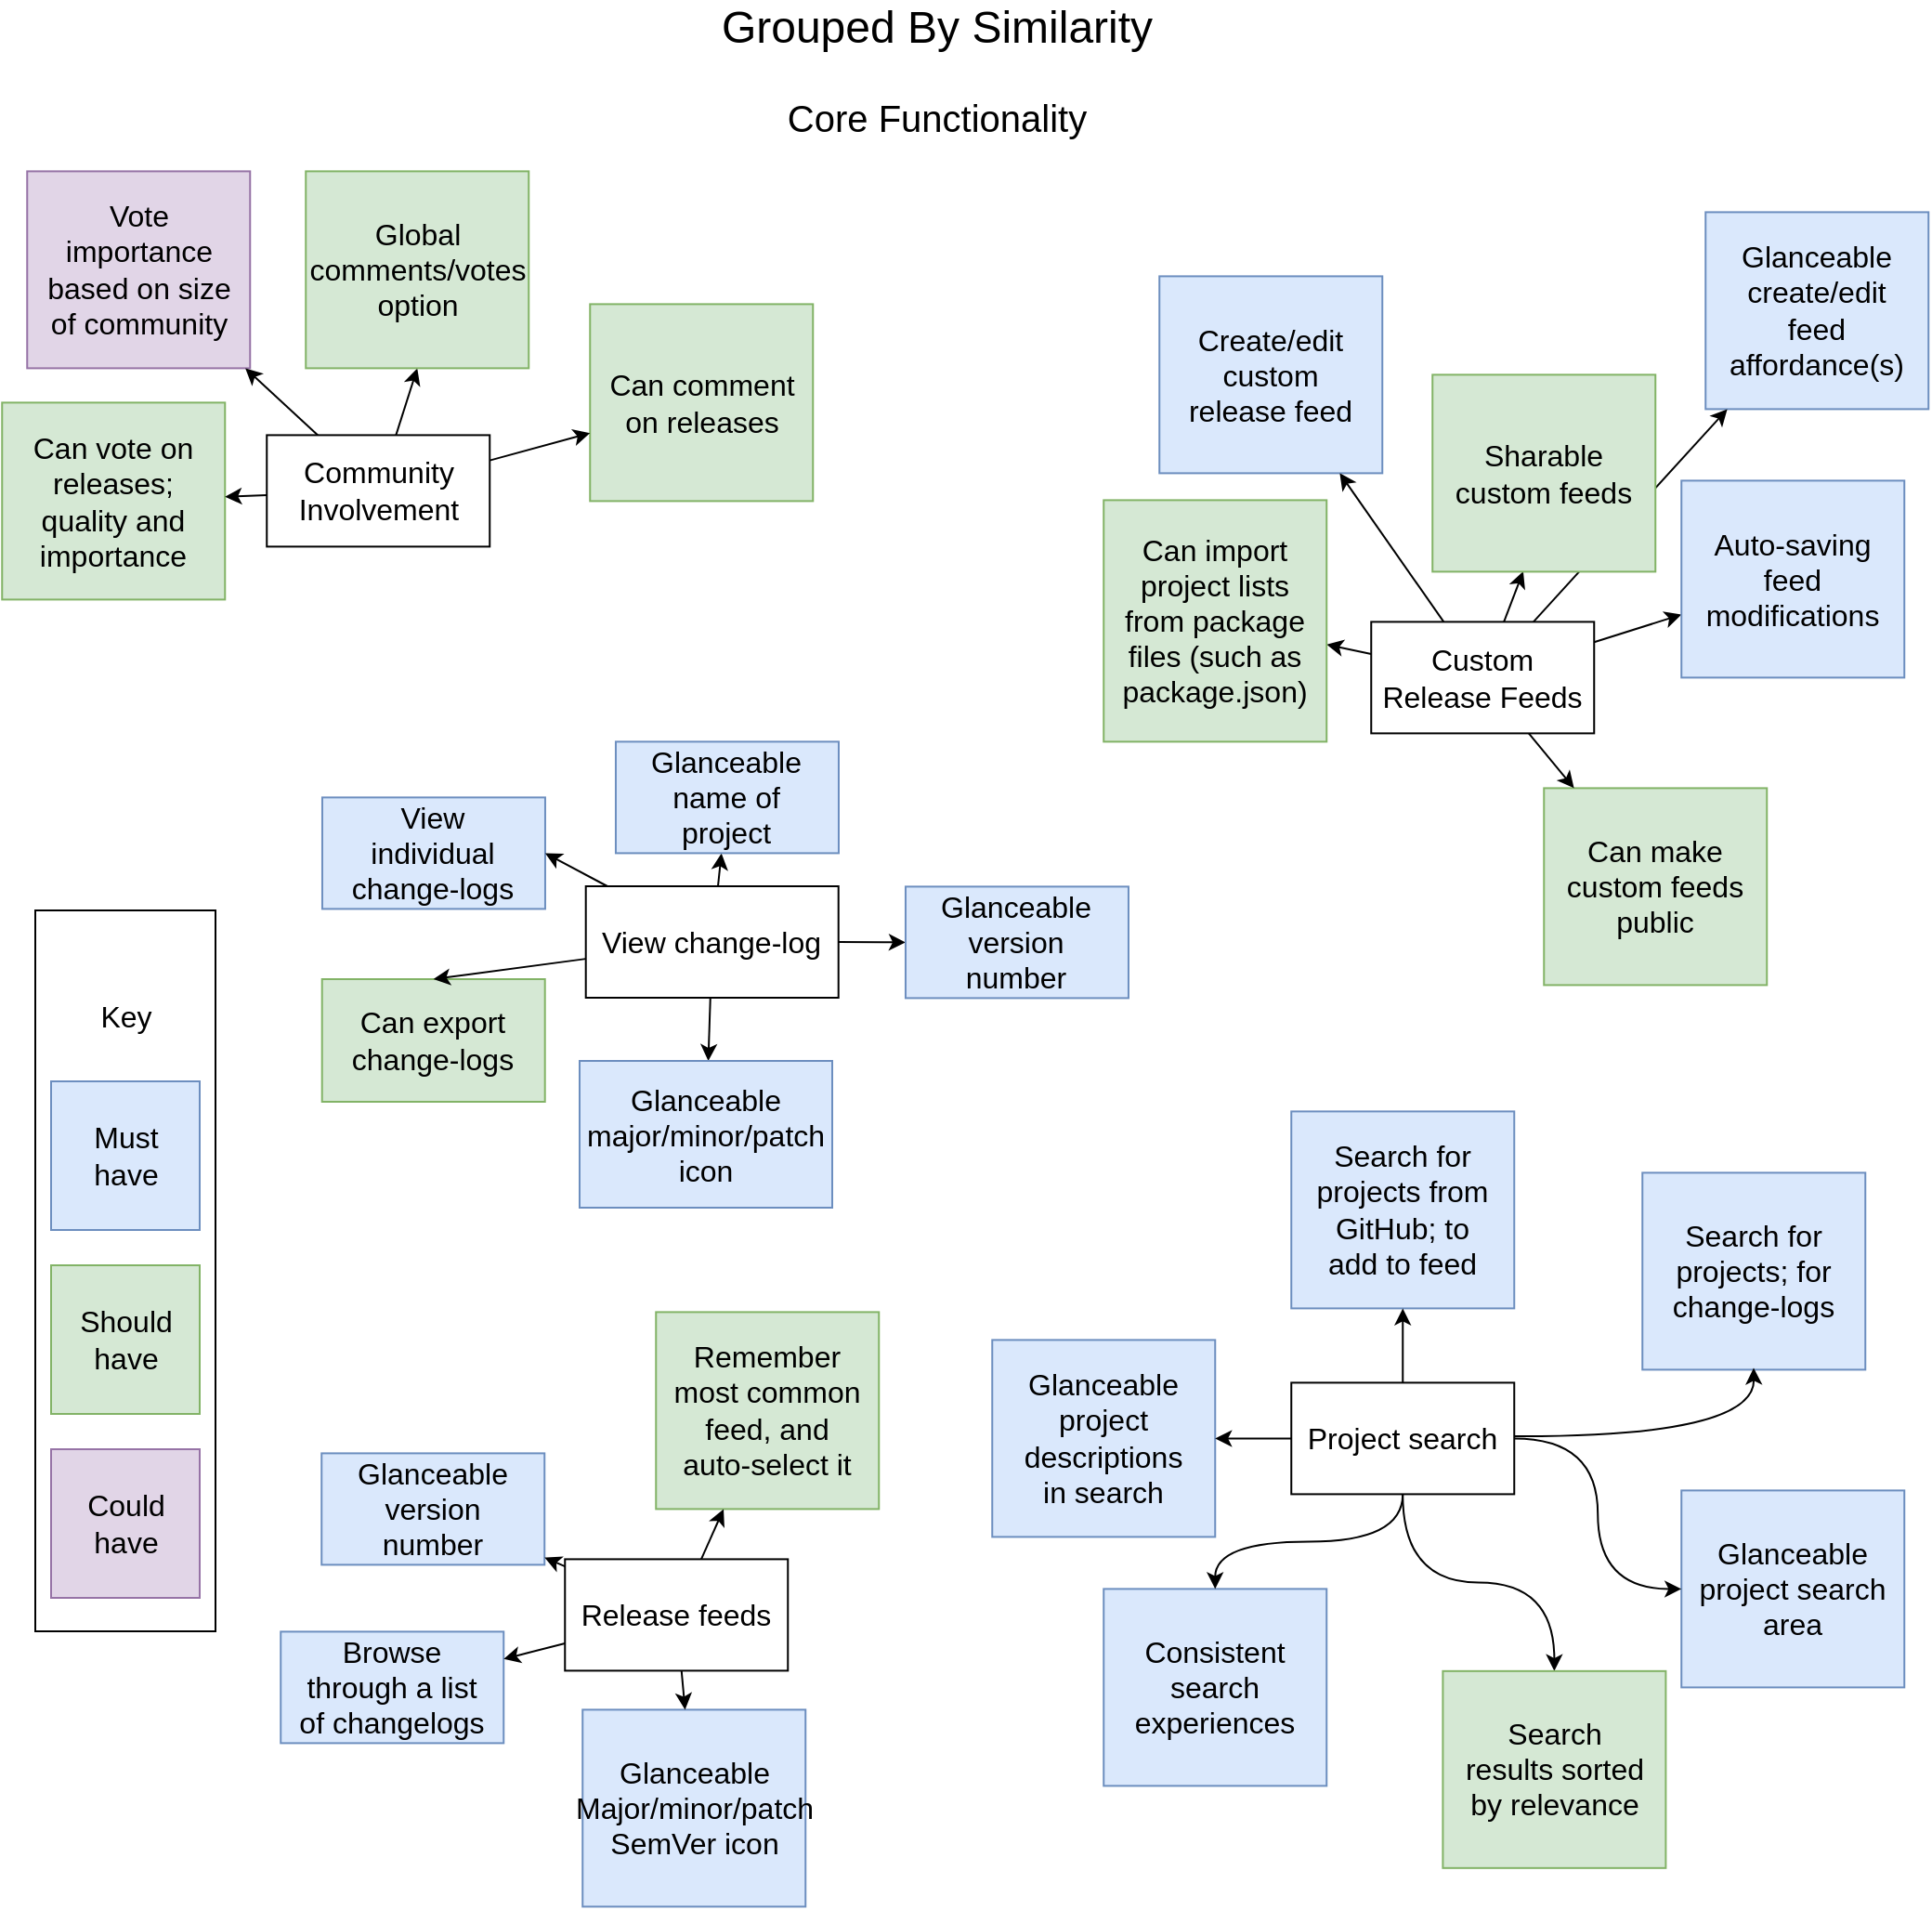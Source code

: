 <mxfile version="10.7.5" type="device"><diagram id="JNa-OlNJ0qSAEpUk4nU0" name="Page-1"><mxGraphModel dx="1991" dy="1133" grid="0" gridSize="10" guides="1" tooltips="1" connect="1" arrows="1" fold="1" page="1" pageScale="1" pageWidth="1100" pageHeight="1100" math="0" shadow="0"><root><mxCell id="TikGv-RzV63eelibWdv8-0"/><mxCell id="TikGv-RzV63eelibWdv8-1" parent="TikGv-RzV63eelibWdv8-0"/><mxCell id="dQTFR1FZ4rhJ_09M9znk-4" value="Browse through a list of changelogs" style="rounded=0;whiteSpace=wrap;html=1;fontSize=16;fillColor=#dae8fc;strokeColor=#6c8ebf;spacing=10;" parent="TikGv-RzV63eelibWdv8-1" vertex="1"><mxGeometry x="189.125" y="937.2" width="120" height="60" as="geometry"/></mxCell><mxCell id="dQTFR1FZ4rhJ_09M9znk-5" value="Glanceable version number" style="rounded=0;whiteSpace=wrap;html=1;fontSize=16;fillColor=#dae8fc;strokeColor=#6c8ebf;spacing=10;" parent="TikGv-RzV63eelibWdv8-1" vertex="1"><mxGeometry x="211.125" y="841.2" width="120" height="60" as="geometry"/></mxCell><mxCell id="dQTFR1FZ4rhJ_09M9znk-26" value="Glanceable Major/minor/patch SemVer icon" style="rounded=0;whiteSpace=wrap;html=1;fontSize=16;fillColor=#dae8fc;strokeColor=#6c8ebf;spacing=10;" parent="TikGv-RzV63eelibWdv8-1" vertex="1"><mxGeometry x="351.625" y="979.2" width="120" height="106" as="geometry"/></mxCell><mxCell id="dQTFR1FZ4rhJ_09M9znk-27" value="&lt;div&gt;Create/edit custom release feed&lt;/div&gt;" style="rounded=0;whiteSpace=wrap;html=1;fontSize=16;fillColor=#dae8fc;strokeColor=#6c8ebf;spacing=10;" parent="TikGv-RzV63eelibWdv8-1" vertex="1"><mxGeometry x="662.125" y="207.7" width="120" height="106" as="geometry"/></mxCell><mxCell id="dQTFR1FZ4rhJ_09M9znk-29" value="Search for projects from GitHub; to add to feed" style="rounded=0;whiteSpace=wrap;html=1;fontSize=16;fillColor=#dae8fc;strokeColor=#6c8ebf;spacing=10;" parent="TikGv-RzV63eelibWdv8-1" vertex="1"><mxGeometry x="733.125" y="657.2" width="120" height="106" as="geometry"/></mxCell><mxCell id="dQTFR1FZ4rhJ_09M9znk-30" value="Glanceable project descriptions in search" style="rounded=0;whiteSpace=wrap;html=1;fontSize=16;fillColor=#dae8fc;strokeColor=#6c8ebf;spacing=10;" parent="TikGv-RzV63eelibWdv8-1" vertex="1"><mxGeometry x="572.125" y="780.2" width="120" height="106" as="geometry"/></mxCell><mxCell id="dQTFR1FZ4rhJ_09M9znk-32" value="Glanceable create/edit feed affordance(s)" style="rounded=0;whiteSpace=wrap;html=1;fontSize=16;fillColor=#dae8fc;strokeColor=#6c8ebf;spacing=10;" parent="TikGv-RzV63eelibWdv8-1" vertex="1"><mxGeometry x="956.125" y="173.2" width="120" height="106" as="geometry"/></mxCell><mxCell id="dQTFR1FZ4rhJ_09M9znk-33" value="Remember most common feed, and auto-select it" style="rounded=0;whiteSpace=wrap;html=1;fontSize=16;fillColor=#d5e8d4;strokeColor=#82b366;spacing=10;" parent="TikGv-RzV63eelibWdv8-1" vertex="1"><mxGeometry x="391.125" y="765.2" width="120" height="106" as="geometry"/></mxCell><mxCell id="dQTFR1FZ4rhJ_09M9znk-34" value="" style="rounded=0;whiteSpace=wrap;html=1;fontSize=16;" parent="TikGv-RzV63eelibWdv8-1" vertex="1"><mxGeometry x="57" y="549" width="97" height="388" as="geometry"/></mxCell><mxCell id="dQTFR1FZ4rhJ_09M9znk-35" value="Key" style="text;html=1;strokeColor=none;fillColor=none;align=center;verticalAlign=middle;whiteSpace=wrap;rounded=0;fontSize=16;" parent="TikGv-RzV63eelibWdv8-1" vertex="1"><mxGeometry x="85.5" y="596" width="40" height="20" as="geometry"/></mxCell><mxCell id="dQTFR1FZ4rhJ_09M9znk-36" value="Must have" style="whiteSpace=wrap;html=1;aspect=fixed;fontSize=16;spacing=10;fillColor=#dae8fc;strokeColor=#6c8ebf;" parent="TikGv-RzV63eelibWdv8-1" vertex="1"><mxGeometry x="65.5" y="641" width="80" height="80" as="geometry"/></mxCell><mxCell id="dQTFR1FZ4rhJ_09M9znk-37" value="Should have" style="whiteSpace=wrap;html=1;aspect=fixed;fontSize=16;spacing=10;fillColor=#d5e8d4;strokeColor=#82b366;" parent="TikGv-RzV63eelibWdv8-1" vertex="1"><mxGeometry x="65.5" y="740" width="80" height="80" as="geometry"/></mxCell><mxCell id="dQTFR1FZ4rhJ_09M9znk-38" value="Could have" style="whiteSpace=wrap;html=1;aspect=fixed;fontSize=16;spacing=10;fillColor=#e1d5e7;strokeColor=#9673a6;" parent="TikGv-RzV63eelibWdv8-1" vertex="1"><mxGeometry x="65.5" y="839" width="80" height="80" as="geometry"/></mxCell><mxCell id="dQTFR1FZ4rhJ_09M9znk-39" value="Can make custom feeds public" style="rounded=0;whiteSpace=wrap;html=1;fontSize=16;fillColor=#d5e8d4;strokeColor=#82b366;spacing=10;" parent="TikGv-RzV63eelibWdv8-1" vertex="1"><mxGeometry x="869.125" y="483.2" width="120" height="106" as="geometry"/></mxCell><mxCell id="dQTFR1FZ4rhJ_09M9znk-43" value="Can comment on releases" style="rounded=0;whiteSpace=wrap;html=1;fontSize=16;fillColor=#d5e8d4;strokeColor=#82b366;spacing=10;" parent="TikGv-RzV63eelibWdv8-1" vertex="1"><mxGeometry x="355.625" y="222.7" width="120" height="106" as="geometry"/></mxCell><mxCell id="dQTFR1FZ4rhJ_09M9znk-44" value="Can vote on releases; quality and importance" style="rounded=0;whiteSpace=wrap;html=1;fontSize=16;fillColor=#d5e8d4;strokeColor=#82b366;spacing=10;" parent="TikGv-RzV63eelibWdv8-1" vertex="1"><mxGeometry x="39.125" y="275.7" width="120" height="106" as="geometry"/></mxCell><mxCell id="dQTFR1FZ4rhJ_09M9znk-45" value="Vote importance based on size of community" style="rounded=0;whiteSpace=wrap;html=1;fontSize=16;fillColor=#e1d5e7;strokeColor=#9673a6;spacing=10;" parent="TikGv-RzV63eelibWdv8-1" vertex="1"><mxGeometry x="52.625" y="151.2" width="120" height="106" as="geometry"/></mxCell><mxCell id="dQTFR1FZ4rhJ_09M9znk-48" style="edgeStyle=orthogonalEdgeStyle;orthogonalLoop=1;jettySize=auto;html=1;fontSize=16;curved=1;noEdgeStyle=1;" parent="TikGv-RzV63eelibWdv8-1" source="dQTFR1FZ4rhJ_09M9znk-47" target="dQTFR1FZ4rhJ_09M9znk-26" edge="1"><mxGeometry relative="1" as="geometry"/></mxCell><mxCell id="dQTFR1FZ4rhJ_09M9znk-49" style="edgeStyle=orthogonalEdgeStyle;curved=1;orthogonalLoop=1;jettySize=auto;html=1;fontSize=16;noEdgeStyle=1;" parent="TikGv-RzV63eelibWdv8-1" source="dQTFR1FZ4rhJ_09M9znk-47" target="dQTFR1FZ4rhJ_09M9znk-4" edge="1"><mxGeometry relative="1" as="geometry"/></mxCell><mxCell id="dQTFR1FZ4rhJ_09M9znk-52" style="edgeStyle=orthogonalEdgeStyle;curved=1;orthogonalLoop=1;jettySize=auto;html=1;fontSize=16;noEdgeStyle=1;" parent="TikGv-RzV63eelibWdv8-1" source="dQTFR1FZ4rhJ_09M9znk-47" target="dQTFR1FZ4rhJ_09M9znk-5" edge="1"><mxGeometry relative="1" as="geometry"/></mxCell><mxCell id="dQTFR1FZ4rhJ_09M9znk-70" style="edgeStyle=orthogonalEdgeStyle;curved=1;orthogonalLoop=1;jettySize=auto;html=1;fontSize=16;noEdgeStyle=1;" parent="TikGv-RzV63eelibWdv8-1" source="dQTFR1FZ4rhJ_09M9znk-47" target="dQTFR1FZ4rhJ_09M9znk-33" edge="1"><mxGeometry relative="1" as="geometry"/></mxCell><mxCell id="dQTFR1FZ4rhJ_09M9znk-47" value="Release feeds" style="rounded=0;whiteSpace=wrap;html=1;fontSize=16;" parent="TikGv-RzV63eelibWdv8-1" vertex="1"><mxGeometry x="342.125" y="898.2" width="120" height="60" as="geometry"/></mxCell><mxCell id="dQTFR1FZ4rhJ_09M9znk-55" style="orthogonalLoop=1;jettySize=auto;html=1;fontSize=16;" parent="TikGv-RzV63eelibWdv8-1" source="dQTFR1FZ4rhJ_09M9znk-53" target="dQTFR1FZ4rhJ_09M9znk-32" edge="1"><mxGeometry relative="1" as="geometry"/></mxCell><mxCell id="dQTFR1FZ4rhJ_09M9znk-58" style="orthogonalLoop=1;jettySize=auto;html=1;fontSize=16;" parent="TikGv-RzV63eelibWdv8-1" source="dQTFR1FZ4rhJ_09M9znk-53" target="dQTFR1FZ4rhJ_09M9znk-31" edge="1"><mxGeometry relative="1" as="geometry"/></mxCell><mxCell id="dQTFR1FZ4rhJ_09M9znk-59" style="orthogonalLoop=1;jettySize=auto;html=1;fontSize=16;" parent="TikGv-RzV63eelibWdv8-1" source="dQTFR1FZ4rhJ_09M9znk-53" target="dQTFR1FZ4rhJ_09M9znk-27" edge="1"><mxGeometry relative="1" as="geometry"/></mxCell><mxCell id="dQTFR1FZ4rhJ_09M9znk-66" style="orthogonalLoop=1;jettySize=auto;html=1;fontSize=16;" parent="TikGv-RzV63eelibWdv8-1" source="dQTFR1FZ4rhJ_09M9znk-53" target="dQTFR1FZ4rhJ_09M9znk-39" edge="1"><mxGeometry relative="1" as="geometry"/></mxCell><mxCell id="dQTFR1FZ4rhJ_09M9znk-67" style="orthogonalLoop=1;jettySize=auto;html=1;fontSize=16;entryX=0.407;entryY=0.998;entryDx=0;entryDy=0;entryPerimeter=0;" parent="TikGv-RzV63eelibWdv8-1" source="dQTFR1FZ4rhJ_09M9znk-53" target="dQTFR1FZ4rhJ_09M9znk-42" edge="1"><mxGeometry relative="1" as="geometry"><mxPoint x="713" y="221.5" as="targetPoint"/></mxGeometry></mxCell><mxCell id="dQTFR1FZ4rhJ_09M9znk-69" style="orthogonalLoop=1;jettySize=auto;html=1;fontSize=16;" parent="TikGv-RzV63eelibWdv8-1" source="dQTFR1FZ4rhJ_09M9znk-53" target="dQTFR1FZ4rhJ_09M9znk-40" edge="1"><mxGeometry relative="1" as="geometry"/></mxCell><mxCell id="dQTFR1FZ4rhJ_09M9znk-53" value="Custom Release Feeds" style="rounded=0;whiteSpace=wrap;html=1;fontSize=16;" parent="TikGv-RzV63eelibWdv8-1" vertex="1"><mxGeometry x="776.125" y="393.7" width="120" height="60" as="geometry"/></mxCell><mxCell id="dQTFR1FZ4rhJ_09M9znk-62" style="orthogonalLoop=1;jettySize=auto;html=1;fontSize=16;" parent="TikGv-RzV63eelibWdv8-1" source="dQTFR1FZ4rhJ_09M9znk-61" target="dQTFR1FZ4rhJ_09M9znk-43" edge="1"><mxGeometry relative="1" as="geometry"/></mxCell><mxCell id="dQTFR1FZ4rhJ_09M9znk-63" style="orthogonalLoop=1;jettySize=auto;html=1;entryX=0.5;entryY=1;entryDx=0;entryDy=0;fontSize=16;" parent="TikGv-RzV63eelibWdv8-1" source="dQTFR1FZ4rhJ_09M9znk-61" target="dQTFR1FZ4rhJ_09M9znk-41" edge="1"><mxGeometry relative="1" as="geometry"/></mxCell><mxCell id="dQTFR1FZ4rhJ_09M9znk-65" style="orthogonalLoop=1;jettySize=auto;html=1;fontSize=16;" parent="TikGv-RzV63eelibWdv8-1" source="dQTFR1FZ4rhJ_09M9znk-61" target="dQTFR1FZ4rhJ_09M9znk-44" edge="1"><mxGeometry relative="1" as="geometry"/></mxCell><mxCell id="dQTFR1FZ4rhJ_09M9znk-71" style="orthogonalLoop=1;jettySize=auto;html=1;fontSize=16;" parent="TikGv-RzV63eelibWdv8-1" source="dQTFR1FZ4rhJ_09M9znk-61" target="dQTFR1FZ4rhJ_09M9znk-45" edge="1"><mxGeometry relative="1" as="geometry"/></mxCell><mxCell id="dQTFR1FZ4rhJ_09M9znk-61" value="Community Involvement" style="rounded=0;whiteSpace=wrap;html=1;fontSize=16;" parent="TikGv-RzV63eelibWdv8-1" vertex="1"><mxGeometry x="181.625" y="293.2" width="120" height="60" as="geometry"/></mxCell><mxCell id="r2I2yiawGzEwdn-xYTf0-0" value="&lt;font style=&quot;font-size: 24px&quot;&gt;Grouped By Similarity&lt;br&gt;&lt;/font&gt;" style="text;html=1;strokeColor=none;fillColor=none;align=center;verticalAlign=middle;whiteSpace=wrap;rounded=0;fontSize=16;" parent="TikGv-RzV63eelibWdv8-1" vertex="1"><mxGeometry x="411.5" y="64" width="261" height="20" as="geometry"/></mxCell><mxCell id="LK6mW5Wxdo1Edu61czFM-0" value="Search for projects; for change-logs" style="rounded=0;whiteSpace=wrap;html=1;fontSize=16;fillColor=#dae8fc;strokeColor=#6c8ebf;spacing=10;" parent="TikGv-RzV63eelibWdv8-1" vertex="1"><mxGeometry x="922.125" y="690.2" width="120" height="106" as="geometry"/></mxCell><mxCell id="LK6mW5Wxdo1Edu61czFM-1" value="Glanceable project search area" style="rounded=0;whiteSpace=wrap;html=1;fontSize=16;fillColor=#dae8fc;strokeColor=#6c8ebf;spacing=10;" parent="TikGv-RzV63eelibWdv8-1" vertex="1"><mxGeometry x="943.125" y="861.2" width="120" height="106" as="geometry"/></mxCell><mxCell id="LK6mW5Wxdo1Edu61czFM-2" value="Consistent search experiences" style="rounded=0;whiteSpace=wrap;html=1;fontSize=16;fillColor=#dae8fc;strokeColor=#6c8ebf;spacing=10;" parent="TikGv-RzV63eelibWdv8-1" vertex="1"><mxGeometry x="632.125" y="914.2" width="120" height="106" as="geometry"/></mxCell><mxCell id="LK6mW5Wxdo1Edu61czFM-5" style="orthogonalLoop=1;jettySize=auto;html=1;fontSize=16;strokeColor=#000000;edgeStyle=orthogonalEdgeStyle;curved=1;" parent="TikGv-RzV63eelibWdv8-1" edge="1"><mxGeometry relative="1" as="geometry"><mxPoint x="853.125" y="832" as="sourcePoint"/><mxPoint x="982" y="795.2" as="targetPoint"/></mxGeometry></mxCell><mxCell id="LK6mW5Wxdo1Edu61czFM-6" style="edgeStyle=orthogonalEdgeStyle;curved=1;orthogonalLoop=1;jettySize=auto;html=1;fontSize=16;" parent="TikGv-RzV63eelibWdv8-1" source="LK6mW5Wxdo1Edu61czFM-4" target="LK6mW5Wxdo1Edu61czFM-1" edge="1"><mxGeometry relative="1" as="geometry"/></mxCell><mxCell id="LK6mW5Wxdo1Edu61czFM-7" style="edgeStyle=orthogonalEdgeStyle;curved=1;orthogonalLoop=1;jettySize=auto;html=1;fontSize=16;" parent="TikGv-RzV63eelibWdv8-1" source="LK6mW5Wxdo1Edu61czFM-4" target="LK6mW5Wxdo1Edu61czFM-2" edge="1"><mxGeometry relative="1" as="geometry"/></mxCell><mxCell id="LK6mW5Wxdo1Edu61czFM-8" style="edgeStyle=orthogonalEdgeStyle;curved=1;orthogonalLoop=1;jettySize=auto;html=1;fontSize=16;" parent="TikGv-RzV63eelibWdv8-1" source="LK6mW5Wxdo1Edu61czFM-4" target="dQTFR1FZ4rhJ_09M9znk-30" edge="1"><mxGeometry relative="1" as="geometry"/></mxCell><mxCell id="LK6mW5Wxdo1Edu61czFM-9" style="edgeStyle=orthogonalEdgeStyle;curved=1;orthogonalLoop=1;jettySize=auto;html=1;fontSize=16;" parent="TikGv-RzV63eelibWdv8-1" source="LK6mW5Wxdo1Edu61czFM-4" target="dQTFR1FZ4rhJ_09M9znk-29" edge="1"><mxGeometry relative="1" as="geometry"/></mxCell><mxCell id="7m_j5-OXbnx8n-ehkVq4-8" style="edgeStyle=orthogonalEdgeStyle;curved=1;orthogonalLoop=1;jettySize=auto;html=1;entryX=0.5;entryY=0;entryDx=0;entryDy=0;strokeColor=#000000;fontSize=16;" parent="TikGv-RzV63eelibWdv8-1" source="LK6mW5Wxdo1Edu61czFM-4" target="DgNOeqc8wpi6c9NE1aMI-2" edge="1"><mxGeometry relative="1" as="geometry"/></mxCell><mxCell id="LK6mW5Wxdo1Edu61czFM-4" value="Project search" style="rounded=0;whiteSpace=wrap;html=1;fontSize=16;" parent="TikGv-RzV63eelibWdv8-1" vertex="1"><mxGeometry x="733.125" y="803.2" width="120" height="60" as="geometry"/></mxCell><mxCell id="DgNOeqc8wpi6c9NE1aMI-2" value="Search results sorted by relevance" style="rounded=0;whiteSpace=wrap;html=1;fontSize=16;fillColor=#d5e8d4;strokeColor=#82b366;spacing=10;" parent="TikGv-RzV63eelibWdv8-1" vertex="1"><mxGeometry x="814.696" y="958.414" width="120" height="106" as="geometry"/></mxCell><mxCell id="DgNOeqc8wpi6c9NE1aMI-3" value="Can export change-logs" style="rounded=0;whiteSpace=wrap;html=1;fontSize=16;fillColor=#d5e8d4;strokeColor=#82b366;spacing=10;" parent="TikGv-RzV63eelibWdv8-1" vertex="1"><mxGeometry x="211.357" y="586" width="120" height="66" as="geometry"/></mxCell><mxCell id="DgNOeqc8wpi6c9NE1aMI-4" value="View individual change-logs" style="rounded=0;whiteSpace=wrap;html=1;fontSize=16;fillColor=#dae8fc;strokeColor=#6c8ebf;spacing=10;" parent="TikGv-RzV63eelibWdv8-1" vertex="1"><mxGeometry x="211.482" y="488.2" width="120" height="60" as="geometry"/></mxCell><mxCell id="7m_j5-OXbnx8n-ehkVq4-6" style="orthogonalLoop=1;jettySize=auto;html=1;entryX=0.5;entryY=0;entryDx=0;entryDy=0;strokeColor=#000000;fontSize=16;" parent="TikGv-RzV63eelibWdv8-1" source="7m_j5-OXbnx8n-ehkVq4-0" target="DgNOeqc8wpi6c9NE1aMI-3" edge="1"><mxGeometry relative="1" as="geometry"/></mxCell><mxCell id="7m_j5-OXbnx8n-ehkVq4-7" style="orthogonalLoop=1;jettySize=auto;html=1;entryX=1;entryY=0.5;entryDx=0;entryDy=0;strokeColor=#000000;fontSize=16;" parent="TikGv-RzV63eelibWdv8-1" source="7m_j5-OXbnx8n-ehkVq4-0" target="DgNOeqc8wpi6c9NE1aMI-4" edge="1"><mxGeometry relative="1" as="geometry"/></mxCell><mxCell id="7m_j5-OXbnx8n-ehkVq4-10" style="orthogonalLoop=1;jettySize=auto;html=1;strokeColor=#000000;fontSize=16;" parent="TikGv-RzV63eelibWdv8-1" source="7m_j5-OXbnx8n-ehkVq4-0" target="7m_j5-OXbnx8n-ehkVq4-9" edge="1"><mxGeometry relative="1" as="geometry"/></mxCell><mxCell id="5y-CPpBNP427kCnFTpV--1" style="edgeStyle=orthogonalEdgeStyle;curved=1;orthogonalLoop=1;jettySize=auto;html=1;strokeColor=#000000;fontSize=16;" parent="TikGv-RzV63eelibWdv8-1" source="7m_j5-OXbnx8n-ehkVq4-0" target="5y-CPpBNP427kCnFTpV--0" edge="1"><mxGeometry relative="1" as="geometry"/></mxCell><mxCell id="DZzxQY6FyMkdFpBj25Fk-0" style="orthogonalLoop=1;jettySize=auto;html=1;strokeColor=#000000;fontSize=16;" parent="TikGv-RzV63eelibWdv8-1" source="7m_j5-OXbnx8n-ehkVq4-0" target="5y-CPpBNP427kCnFTpV--2" edge="1"><mxGeometry relative="1" as="geometry"/></mxCell><mxCell id="7m_j5-OXbnx8n-ehkVq4-0" value="View change-log" style="rounded=0;whiteSpace=wrap;html=1;fontSize=16;" parent="TikGv-RzV63eelibWdv8-1" vertex="1"><mxGeometry x="353.357" y="536" width="136" height="60" as="geometry"/></mxCell><mxCell id="7m_j5-OXbnx8n-ehkVq4-9" value="Glanceable name of project" style="rounded=0;whiteSpace=wrap;html=1;fontSize=16;fillColor=#dae8fc;strokeColor=#6c8ebf;spacing=10;" parent="TikGv-RzV63eelibWdv8-1" vertex="1"><mxGeometry x="369.482" y="458.2" width="120" height="60" as="geometry"/></mxCell><mxCell id="5y-CPpBNP427kCnFTpV--0" value="Glanceable version number" style="rounded=0;whiteSpace=wrap;html=1;fontSize=16;fillColor=#dae8fc;strokeColor=#6c8ebf;spacing=10;" parent="TikGv-RzV63eelibWdv8-1" vertex="1"><mxGeometry x="525.482" y="536.2" width="120" height="60" as="geometry"/></mxCell><mxCell id="5y-CPpBNP427kCnFTpV--2" value="Glanceable major/minor/patch icon" style="rounded=0;whiteSpace=wrap;html=1;fontSize=16;fillColor=#dae8fc;strokeColor=#6c8ebf;spacing=10;" parent="TikGv-RzV63eelibWdv8-1" vertex="1"><mxGeometry x="350" y="630" width="136" height="79" as="geometry"/></mxCell><mxCell id="dQTFR1FZ4rhJ_09M9znk-31" value="Auto-saving feed modifications " style="rounded=0;whiteSpace=wrap;html=1;fontSize=16;fillColor=#dae8fc;strokeColor=#6c8ebf;spacing=10;" parent="TikGv-RzV63eelibWdv8-1" vertex="1"><mxGeometry x="943.125" y="317.7" width="120" height="106" as="geometry"/></mxCell><mxCell id="dQTFR1FZ4rhJ_09M9znk-40" value="Can import project lists from package files (such as package.json)" style="rounded=0;whiteSpace=wrap;html=1;fontSize=16;fillColor=#d5e8d4;strokeColor=#82b366;spacing=10;" parent="TikGv-RzV63eelibWdv8-1" vertex="1"><mxGeometry x="632.125" y="328.2" width="120" height="130" as="geometry"/></mxCell><mxCell id="dQTFR1FZ4rhJ_09M9znk-42" value="Sharable custom feeds" style="rounded=0;whiteSpace=wrap;html=1;fontSize=16;fillColor=#d5e8d4;strokeColor=#82b366;spacing=10;" parent="TikGv-RzV63eelibWdv8-1" vertex="1"><mxGeometry x="809.125" y="260.7" width="120" height="106" as="geometry"/></mxCell><mxCell id="dQTFR1FZ4rhJ_09M9znk-41" value="Global comments/votes option" style="rounded=0;whiteSpace=wrap;html=1;fontSize=16;fillColor=#d5e8d4;strokeColor=#82b366;spacing=10;" parent="TikGv-RzV63eelibWdv8-1" vertex="1"><mxGeometry x="202.625" y="151.2" width="120" height="106" as="geometry"/></mxCell><mxCell id="K0w0Qpcvwqx0QizV3T4Y-0" value="&lt;font style=&quot;font-size: 20px&quot;&gt;Core Functionality&lt;/font&gt;" style="text;html=1;strokeColor=none;fillColor=none;align=center;verticalAlign=middle;whiteSpace=wrap;rounded=0;fontSize=16;" vertex="1" parent="TikGv-RzV63eelibWdv8-1"><mxGeometry x="411.5" y="112" width="261" height="20" as="geometry"/></mxCell></root></mxGraphModel></diagram><diagram id="_RG0W4e8Ozn3D7GTRCS3" name="Page-2"><mxGraphModel dx="1640" dy="933" grid="0" gridSize="10" guides="1" tooltips="1" connect="1" arrows="1" fold="1" page="1" pageScale="1" pageWidth="1100" pageHeight="1100" math="0" shadow="0"><root><mxCell id="fyyC10kq0JDexkg-B6rE-0"/><mxCell id="fyyC10kq0JDexkg-B6rE-1" parent="fyyC10kq0JDexkg-B6rE-0"/><mxCell id="2CUx7Z_8vnjQKTfmdlZX-9" value="" style="rounded=0;whiteSpace=wrap;html=1;fontSize=16;" vertex="1" parent="fyyC10kq0JDexkg-B6rE-1"><mxGeometry x="67" y="559" width="97" height="388" as="geometry"/></mxCell><mxCell id="2CUx7Z_8vnjQKTfmdlZX-10" value="Key" style="text;html=1;strokeColor=none;fillColor=none;align=center;verticalAlign=middle;whiteSpace=wrap;rounded=0;fontSize=16;" vertex="1" parent="fyyC10kq0JDexkg-B6rE-1"><mxGeometry x="95.5" y="606" width="40" height="20" as="geometry"/></mxCell><mxCell id="2CUx7Z_8vnjQKTfmdlZX-11" value="Must have" style="whiteSpace=wrap;html=1;aspect=fixed;fontSize=16;spacing=10;fillColor=#dae8fc;strokeColor=#6c8ebf;" vertex="1" parent="fyyC10kq0JDexkg-B6rE-1"><mxGeometry x="75.5" y="651" width="80" height="80" as="geometry"/></mxCell><mxCell id="2CUx7Z_8vnjQKTfmdlZX-12" value="Should have" style="whiteSpace=wrap;html=1;aspect=fixed;fontSize=16;spacing=10;fillColor=#d5e8d4;strokeColor=#82b366;" vertex="1" parent="fyyC10kq0JDexkg-B6rE-1"><mxGeometry x="75.5" y="750" width="80" height="80" as="geometry"/></mxCell><mxCell id="2CUx7Z_8vnjQKTfmdlZX-13" value="Could have" style="whiteSpace=wrap;html=1;aspect=fixed;fontSize=16;spacing=10;fillColor=#e1d5e7;strokeColor=#9673a6;" vertex="1" parent="fyyC10kq0JDexkg-B6rE-1"><mxGeometry x="75.5" y="849" width="80" height="80" as="geometry"/></mxCell><mxCell id="2CUx7Z_8vnjQKTfmdlZX-36" value="&lt;font style=&quot;font-size: 24px&quot;&gt;Grouped By Similarity&lt;br&gt;&lt;/font&gt;" style="text;html=1;strokeColor=none;fillColor=none;align=center;verticalAlign=middle;whiteSpace=wrap;rounded=0;fontSize=16;" vertex="1" parent="fyyC10kq0JDexkg-B6rE-1"><mxGeometry x="421.5" y="74" width="261" height="20" as="geometry"/></mxCell><mxCell id="2CUx7Z_8vnjQKTfmdlZX-63" value="Can sign-in" style="rounded=0;whiteSpace=wrap;html=1;fontSize=16;fillColor=#dae8fc;strokeColor=#6c8ebf;spacing=10;" vertex="1" parent="fyyC10kq0JDexkg-B6rE-1"><mxGeometry x="135.625" y="236.2" width="120" height="106" as="geometry"/></mxCell><mxCell id="2CUx7Z_8vnjQKTfmdlZX-64" value="Can sign-out" style="rounded=0;whiteSpace=wrap;html=1;fontSize=16;fillColor=#dae8fc;strokeColor=#6c8ebf;spacing=10;" vertex="1" parent="fyyC10kq0JDexkg-B6rE-1"><mxGeometry x="312.125" y="168.7" width="120" height="106" as="geometry"/></mxCell><mxCell id="2CUx7Z_8vnjQKTfmdlZX-65" value="Site remembers sign-in (cookie, token, etc.)" style="rounded=0;whiteSpace=wrap;html=1;fontSize=16;fillColor=#dae8fc;strokeColor=#6c8ebf;spacing=10;" vertex="1" parent="fyyC10kq0JDexkg-B6rE-1"><mxGeometry x="75.625" y="374.7" width="120" height="106" as="geometry"/></mxCell><mxCell id="2CUx7Z_8vnjQKTfmdlZX-67" style="rounded=0;orthogonalLoop=1;jettySize=auto;html=1;" edge="1" parent="fyyC10kq0JDexkg-B6rE-1" source="2CUx7Z_8vnjQKTfmdlZX-66" target="2CUx7Z_8vnjQKTfmdlZX-63"><mxGeometry relative="1" as="geometry"/></mxCell><mxCell id="2CUx7Z_8vnjQKTfmdlZX-68" style="edgeStyle=none;rounded=0;orthogonalLoop=1;jettySize=auto;html=1;" edge="1" parent="fyyC10kq0JDexkg-B6rE-1" source="2CUx7Z_8vnjQKTfmdlZX-66" target="2CUx7Z_8vnjQKTfmdlZX-64"><mxGeometry relative="1" as="geometry"/></mxCell><mxCell id="2CUx7Z_8vnjQKTfmdlZX-69" style="edgeStyle=none;rounded=0;orthogonalLoop=1;jettySize=auto;html=1;" edge="1" parent="fyyC10kq0JDexkg-B6rE-1" source="2CUx7Z_8vnjQKTfmdlZX-66" target="2CUx7Z_8vnjQKTfmdlZX-65"><mxGeometry relative="1" as="geometry"><mxPoint x="144.125" y="395.762" as="targetPoint"/></mxGeometry></mxCell><mxCell id="1FvG-uBImq3TdCi4kX8r-51" style="edgeStyle=none;rounded=0;orthogonalLoop=1;jettySize=auto;html=1;endArrow=classic;endFill=1;fontSize=16;" edge="1" parent="fyyC10kq0JDexkg-B6rE-1" source="2CUx7Z_8vnjQKTfmdlZX-66" target="1FvG-uBImq3TdCi4kX8r-50"><mxGeometry relative="1" as="geometry"/></mxCell><mxCell id="2CUx7Z_8vnjQKTfmdlZX-66" value="Sign-in/Sign-out" style="rounded=0;whiteSpace=wrap;html=1;fontSize=16;" vertex="1" parent="fyyC10kq0JDexkg-B6rE-1"><mxGeometry x="243.125" y="322.2" width="120" height="60" as="geometry"/></mxCell><mxCell id="1FvG-uBImq3TdCi4kX8r-6" style="edgeStyle=none;rounded=0;orthogonalLoop=1;jettySize=auto;html=1;" edge="1" parent="fyyC10kq0JDexkg-B6rE-1" source="1FvG-uBImq3TdCi4kX8r-1" target="1FvG-uBImq3TdCi4kX8r-5"><mxGeometry relative="1" as="geometry"/></mxCell><mxCell id="1FvG-uBImq3TdCi4kX8r-49" style="edgeStyle=none;rounded=0;orthogonalLoop=1;jettySize=auto;html=1;endArrow=classic;endFill=1;fontSize=16;" edge="1" parent="fyyC10kq0JDexkg-B6rE-1" source="1FvG-uBImq3TdCi4kX8r-1" target="1FvG-uBImq3TdCi4kX8r-48"><mxGeometry relative="1" as="geometry"/></mxCell><mxCell id="Fee7P3tklIsGTedac4fA-1" style="edgeStyle=none;rounded=0;orthogonalLoop=1;jettySize=auto;html=1;endArrow=classic;endFill=1;fontSize=16;" edge="1" parent="fyyC10kq0JDexkg-B6rE-1" source="1FvG-uBImq3TdCi4kX8r-1" target="Fee7P3tklIsGTedac4fA-0"><mxGeometry relative="1" as="geometry"/></mxCell><mxCell id="Fee7P3tklIsGTedac4fA-3" style="edgeStyle=none;rounded=0;orthogonalLoop=1;jettySize=auto;html=1;endArrow=classic;endFill=1;fontSize=16;" edge="1" parent="fyyC10kq0JDexkg-B6rE-1" source="1FvG-uBImq3TdCi4kX8r-1" target="Fee7P3tklIsGTedac4fA-2"><mxGeometry relative="1" as="geometry"/></mxCell><mxCell id="Fee7P3tklIsGTedac4fA-5" style="edgeStyle=none;rounded=0;orthogonalLoop=1;jettySize=auto;html=1;endArrow=classic;endFill=1;fontSize=16;" edge="1" parent="fyyC10kq0JDexkg-B6rE-1" source="1FvG-uBImq3TdCi4kX8r-1" target="Fee7P3tklIsGTedac4fA-4"><mxGeometry relative="1" as="geometry"/></mxCell><mxCell id="Fee7P3tklIsGTedac4fA-7" style="edgeStyle=none;rounded=0;orthogonalLoop=1;jettySize=auto;html=1;endArrow=classic;endFill=1;fontSize=16;" edge="1" parent="fyyC10kq0JDexkg-B6rE-1" source="1FvG-uBImq3TdCi4kX8r-1" target="Fee7P3tklIsGTedac4fA-6"><mxGeometry relative="1" as="geometry"/></mxCell><mxCell id="Fee7P3tklIsGTedac4fA-9" style="edgeStyle=none;rounded=0;orthogonalLoop=1;jettySize=auto;html=1;endArrow=classic;endFill=1;fontSize=16;" edge="1" parent="fyyC10kq0JDexkg-B6rE-1" source="1FvG-uBImq3TdCi4kX8r-1" target="Fee7P3tklIsGTedac4fA-8"><mxGeometry relative="1" as="geometry"/></mxCell><mxCell id="1FvG-uBImq3TdCi4kX8r-1" value="Account creation" style="rounded=0;whiteSpace=wrap;html=1;fontSize=16;" vertex="1" parent="fyyC10kq0JDexkg-B6rE-1"><mxGeometry x="455.125" y="643.2" width="120" height="60" as="geometry"/></mxCell><mxCell id="1FvG-uBImq3TdCi4kX8r-5" value="Create account" style="rounded=0;whiteSpace=wrap;html=1;fontSize=16;fillColor=#dae8fc;strokeColor=#6c8ebf;spacing=10;" vertex="1" parent="fyyC10kq0JDexkg-B6rE-1"><mxGeometry x="575" y="520" width="120" height="106" as="geometry"/></mxCell><mxCell id="1FvG-uBImq3TdCi4kX8r-48" value="Create account using third-party services (Google, Facebook)" style="rounded=0;whiteSpace=wrap;html=1;fontSize=16;fillColor=#e1d5e7;strokeColor=#9673a6;spacing=10;" vertex="1" parent="fyyC10kq0JDexkg-B6rE-1"><mxGeometry x="291" y="545" width="141" height="152" as="geometry"/></mxCell><mxCell id="1FvG-uBImq3TdCi4kX8r-50" value="Sign-in using third-party services (Google, Facebook)" style="rounded=0;whiteSpace=wrap;html=1;fontSize=16;fillColor=#e1d5e7;strokeColor=#9673a6;spacing=10;" vertex="1" parent="fyyC10kq0JDexkg-B6rE-1"><mxGeometry x="402" y="298.5" width="141" height="152" as="geometry"/></mxCell><mxCell id="uQJ1Lit8QQLncZv9tEA3-0" value="Account creation and sign-in/out" style="text;html=1;strokeColor=none;fillColor=none;align=center;verticalAlign=middle;whiteSpace=wrap;rounded=0;fontSize=16;" vertex="1" parent="fyyC10kq0JDexkg-B6rE-1"><mxGeometry x="432" y="104" width="261" height="36" as="geometry"/></mxCell><mxCell id="Fee7P3tklIsGTedac4fA-0" value="Can use email for user name" style="rounded=0;whiteSpace=wrap;html=1;fontSize=16;fillColor=#dae8fc;strokeColor=#6c8ebf;spacing=10;" vertex="1" parent="fyyC10kq0JDexkg-B6rE-1"><mxGeometry x="695" y="651" width="120" height="106" as="geometry"/></mxCell><mxCell id="Fee7P3tklIsGTedac4fA-2" value="Password guidelines are provided" style="rounded=0;whiteSpace=wrap;html=1;fontSize=16;fillColor=#dae8fc;strokeColor=#6c8ebf;spacing=10;" vertex="1" parent="fyyC10kq0JDexkg-B6rE-1"><mxGeometry x="661.5" y="771" width="120" height="106" as="geometry"/></mxCell><mxCell id="Fee7P3tklIsGTedac4fA-4" value="Password strength indicator" style="rounded=0;whiteSpace=wrap;html=1;fontSize=16;fillColor=#dae8fc;strokeColor=#6c8ebf;spacing=10;" vertex="1" parent="fyyC10kq0JDexkg-B6rE-1"><mxGeometry x="524" y="777" width="120" height="106" as="geometry"/></mxCell><mxCell id="Fee7P3tklIsGTedac4fA-6" value="Require medium-strength password" style="rounded=0;whiteSpace=wrap;html=1;fontSize=16;fillColor=#dae8fc;strokeColor=#6c8ebf;spacing=10;" vertex="1" parent="fyyC10kq0JDexkg-B6rE-1"><mxGeometry x="382.5" y="912" width="120" height="106" as="geometry"/></mxCell><mxCell id="Fee7P3tklIsGTedac4fA-8" value="Email verification is only optional, not required" style="rounded=0;whiteSpace=wrap;html=1;fontSize=16;fillColor=#dae8fc;strokeColor=#6c8ebf;spacing=10;" vertex="1" parent="fyyC10kq0JDexkg-B6rE-1"><mxGeometry x="239" y="790" width="120" height="106" as="geometry"/></mxCell></root></mxGraphModel></diagram><diagram id="kZPLpjf3HkJV20vimaW1" name="Page-3"><mxGraphModel dx="1640" dy="933" grid="0" gridSize="10" guides="1" tooltips="1" connect="1" arrows="1" fold="1" page="1" pageScale="1" pageWidth="1100" pageHeight="1100" math="0" shadow="0"><root><mxCell id="xsbsOM8pKFBM9hn1dJLG-0"/><mxCell id="xsbsOM8pKFBM9hn1dJLG-1" parent="xsbsOM8pKFBM9hn1dJLG-0"/><mxCell id="xsbsOM8pKFBM9hn1dJLG-2" value="" style="rounded=0;whiteSpace=wrap;html=1;fontSize=16;" vertex="1" parent="xsbsOM8pKFBM9hn1dJLG-1"><mxGeometry x="77" y="569" width="97" height="388" as="geometry"/></mxCell><mxCell id="xsbsOM8pKFBM9hn1dJLG-3" value="Key" style="text;html=1;strokeColor=none;fillColor=none;align=center;verticalAlign=middle;whiteSpace=wrap;rounded=0;fontSize=16;" vertex="1" parent="xsbsOM8pKFBM9hn1dJLG-1"><mxGeometry x="105.5" y="616" width="40" height="20" as="geometry"/></mxCell><mxCell id="xsbsOM8pKFBM9hn1dJLG-4" value="Must have" style="whiteSpace=wrap;html=1;aspect=fixed;fontSize=16;spacing=10;fillColor=#dae8fc;strokeColor=#6c8ebf;" vertex="1" parent="xsbsOM8pKFBM9hn1dJLG-1"><mxGeometry x="85.5" y="661" width="80" height="80" as="geometry"/></mxCell><mxCell id="xsbsOM8pKFBM9hn1dJLG-5" value="Should have" style="whiteSpace=wrap;html=1;aspect=fixed;fontSize=16;spacing=10;fillColor=#d5e8d4;strokeColor=#82b366;" vertex="1" parent="xsbsOM8pKFBM9hn1dJLG-1"><mxGeometry x="85.5" y="760" width="80" height="80" as="geometry"/></mxCell><mxCell id="xsbsOM8pKFBM9hn1dJLG-6" value="Could have" style="whiteSpace=wrap;html=1;aspect=fixed;fontSize=16;spacing=10;fillColor=#e1d5e7;strokeColor=#9673a6;" vertex="1" parent="xsbsOM8pKFBM9hn1dJLG-1"><mxGeometry x="85.5" y="859" width="80" height="80" as="geometry"/></mxCell><mxCell id="xsbsOM8pKFBM9hn1dJLG-7" value="&lt;font style=&quot;font-size: 24px&quot;&gt;Grouped By Similarity&lt;br&gt;&lt;/font&gt;" style="text;html=1;strokeColor=none;fillColor=none;align=center;verticalAlign=middle;whiteSpace=wrap;rounded=0;fontSize=16;" vertex="1" parent="xsbsOM8pKFBM9hn1dJLG-1"><mxGeometry x="431.5" y="84" width="261" height="20" as="geometry"/></mxCell><mxCell id="xsbsOM8pKFBM9hn1dJLG-22" value="Settings" style="text;html=1;strokeColor=none;fillColor=none;align=center;verticalAlign=middle;whiteSpace=wrap;rounded=0;fontSize=16;" vertex="1" parent="xsbsOM8pKFBM9hn1dJLG-1"><mxGeometry x="442" y="114" width="261" height="36" as="geometry"/></mxCell><mxCell id="c84umERHaNFzDpmjYGiE-0" style="edgeStyle=none;rounded=0;orthogonalLoop=1;jettySize=auto;html=1;" edge="1" source="c84umERHaNFzDpmjYGiE-3" target="c84umERHaNFzDpmjYGiE-5" parent="xsbsOM8pKFBM9hn1dJLG-1"><mxGeometry relative="1" as="geometry"/></mxCell><mxCell id="c84umERHaNFzDpmjYGiE-1" style="edgeStyle=none;rounded=0;orthogonalLoop=1;jettySize=auto;html=1;" edge="1" source="c84umERHaNFzDpmjYGiE-3" target="c84umERHaNFzDpmjYGiE-7" parent="xsbsOM8pKFBM9hn1dJLG-1"><mxGeometry relative="1" as="geometry"/></mxCell><mxCell id="c84umERHaNFzDpmjYGiE-2" style="edgeStyle=none;rounded=0;orthogonalLoop=1;jettySize=auto;html=1;endArrow=none;endFill=0;fontSize=16;" edge="1" source="c84umERHaNFzDpmjYGiE-3" target="c84umERHaNFzDpmjYGiE-17" parent="xsbsOM8pKFBM9hn1dJLG-1"><mxGeometry relative="1" as="geometry"/></mxCell><mxCell id="c84umERHaNFzDpmjYGiE-3" value="Settings" style="rounded=0;whiteSpace=wrap;html=1;fontSize=16;" vertex="1" parent="xsbsOM8pKFBM9hn1dJLG-1"><mxGeometry x="397.625" y="214.2" width="120" height="60" as="geometry"/></mxCell><mxCell id="c84umERHaNFzDpmjYGiE-4" style="edgeStyle=none;rounded=0;orthogonalLoop=1;jettySize=auto;html=1;" edge="1" source="c84umERHaNFzDpmjYGiE-13" target="c84umERHaNFzDpmjYGiE-10" parent="xsbsOM8pKFBM9hn1dJLG-1"><mxGeometry relative="1" as="geometry"/></mxCell><mxCell id="c84umERHaNFzDpmjYGiE-5" value="Global community setting" style="rounded=0;whiteSpace=wrap;html=1;fontSize=16;fillColor=#d5e8d4;strokeColor=#82b366;spacing=10;" vertex="1" parent="xsbsOM8pKFBM9hn1dJLG-1"><mxGeometry x="257" y="348" width="120" height="106" as="geometry"/></mxCell><mxCell id="c84umERHaNFzDpmjYGiE-6" style="edgeStyle=none;rounded=0;orthogonalLoop=1;jettySize=auto;html=1;fontSize=16;entryX=0.5;entryY=0;entryDx=0;entryDy=0;" edge="1" source="c84umERHaNFzDpmjYGiE-15" target="c84umERHaNFzDpmjYGiE-9" parent="xsbsOM8pKFBM9hn1dJLG-1"><mxGeometry relative="1" as="geometry"><mxPoint x="693" y="644" as="targetPoint"/></mxGeometry></mxCell><mxCell id="c84umERHaNFzDpmjYGiE-7" value="Settings area" style="rounded=0;whiteSpace=wrap;html=1;fontSize=16;fillColor=#d5e8d4;strokeColor=#82b366;spacing=10;" vertex="1" parent="xsbsOM8pKFBM9hn1dJLG-1"><mxGeometry x="475.5" y="336.5" width="120" height="106" as="geometry"/></mxCell><mxCell id="c84umERHaNFzDpmjYGiE-8" value="Clear signifiers" style="rounded=0;whiteSpace=wrap;html=1;fontSize=16;fillColor=#d5e8d4;strokeColor=#82b366;spacing=10;" vertex="1" parent="xsbsOM8pKFBM9hn1dJLG-1"><mxGeometry x="876" y="226.5" width="98" height="61" as="geometry"/></mxCell><mxCell id="c84umERHaNFzDpmjYGiE-9" value="Complex tabs/layout" style="rounded=0;whiteSpace=wrap;html=1;fontSize=16;fillColor=#d5e8d4;strokeColor=#82b366;spacing=10;" vertex="1" parent="xsbsOM8pKFBM9hn1dJLG-1"><mxGeometry x="637" y="532" width="120" height="106" as="geometry"/></mxCell><mxCell id="c84umERHaNFzDpmjYGiE-10" value="Binary control (checkbox, switch, etc.)" style="rounded=0;whiteSpace=wrap;html=1;fontSize=16;fillColor=#d5e8d4;strokeColor=#82b366;spacing=10;" vertex="1" parent="xsbsOM8pKFBM9hn1dJLG-1"><mxGeometry x="265.5" y="617" width="120" height="106" as="geometry"/></mxCell><mxCell id="c84umERHaNFzDpmjYGiE-12" style="edgeStyle=none;rounded=0;orthogonalLoop=1;jettySize=auto;html=1;endArrow=classic;endFill=1;fontSize=16;" edge="1" source="c84umERHaNFzDpmjYGiE-13" target="c84umERHaNFzDpmjYGiE-23" parent="xsbsOM8pKFBM9hn1dJLG-1"><mxGeometry relative="1" as="geometry"><mxPoint x="556.5" y="781" as="targetPoint"/></mxGeometry></mxCell><mxCell id="c84umERHaNFzDpmjYGiE-13" value="should have" style="rounded=0;whiteSpace=wrap;html=1;fillColor=#ffffff;strokeColor=none;fontColor=#333333;fontSize=16;" vertex="1" parent="xsbsOM8pKFBM9hn1dJLG-1"><mxGeometry x="325.5" y="539" width="120" height="26" as="geometry"/></mxCell><mxCell id="c84umERHaNFzDpmjYGiE-14" style="edgeStyle=none;rounded=0;orthogonalLoop=1;jettySize=auto;html=1;endArrow=none;endFill=0;exitX=0.75;exitY=1;exitDx=0;exitDy=0;" edge="1" source="c84umERHaNFzDpmjYGiE-5" target="c84umERHaNFzDpmjYGiE-13" parent="xsbsOM8pKFBM9hn1dJLG-1"><mxGeometry relative="1" as="geometry"><mxPoint x="385.5" y="487.0" as="sourcePoint"/><mxPoint x="385.5" y="607.5" as="targetPoint"/></mxGeometry></mxCell><mxCell id="c84umERHaNFzDpmjYGiE-15" value="should not have" style="rounded=0;whiteSpace=wrap;html=1;fillColor=#ffffff;strokeColor=none;fontColor=#333333;fontSize=16;" vertex="1" parent="xsbsOM8pKFBM9hn1dJLG-1"><mxGeometry x="588" y="474" width="120" height="26" as="geometry"/></mxCell><mxCell id="c84umERHaNFzDpmjYGiE-16" style="edgeStyle=none;rounded=0;orthogonalLoop=1;jettySize=auto;html=1;fontSize=16;endArrow=none;endFill=0;" edge="1" source="c84umERHaNFzDpmjYGiE-7" target="c84umERHaNFzDpmjYGiE-15" parent="xsbsOM8pKFBM9hn1dJLG-1"><mxGeometry relative="1" as="geometry"><mxPoint x="693" y="644" as="targetPoint"/><mxPoint x="568.3" y="442.5" as="sourcePoint"/></mxGeometry></mxCell><mxCell id="c84umERHaNFzDpmjYGiE-17" value="Settings area button/icon" style="rounded=0;whiteSpace=wrap;html=1;fontSize=16;fillColor=#d5e8d4;strokeColor=#82b366;spacing=10;" vertex="1" parent="xsbsOM8pKFBM9hn1dJLG-1"><mxGeometry x="560" y="236.5" width="117" height="46" as="geometry"/></mxCell><mxCell id="c84umERHaNFzDpmjYGiE-18" style="edgeStyle=none;rounded=0;orthogonalLoop=1;jettySize=auto;html=1;entryX=0;entryY=0.5;entryDx=0;entryDy=0;" edge="1" source="c84umERHaNFzDpmjYGiE-19" target="c84umERHaNFzDpmjYGiE-8" parent="xsbsOM8pKFBM9hn1dJLG-1"><mxGeometry relative="1" as="geometry"><mxPoint x="772" y="375.5" as="targetPoint"/></mxGeometry></mxCell><mxCell id="c84umERHaNFzDpmjYGiE-19" value="should have" style="rounded=0;whiteSpace=wrap;html=1;fillColor=#ffffff;strokeColor=none;fontColor=#333333;fontSize=16;" vertex="1" parent="xsbsOM8pKFBM9hn1dJLG-1"><mxGeometry x="712" y="244" width="120" height="26" as="geometry"/></mxCell><mxCell id="c84umERHaNFzDpmjYGiE-20" style="edgeStyle=none;rounded=0;orthogonalLoop=1;jettySize=auto;html=1;endArrow=none;endFill=0;exitX=1;exitY=0.5;exitDx=0;exitDy=0;" edge="1" source="c84umERHaNFzDpmjYGiE-17" target="c84umERHaNFzDpmjYGiE-19" parent="xsbsOM8pKFBM9hn1dJLG-1"><mxGeometry relative="1" as="geometry"><mxPoint x="772" y="255" as="sourcePoint"/><mxPoint x="772" y="375.5" as="targetPoint"/></mxGeometry></mxCell><mxCell id="c84umERHaNFzDpmjYGiE-21" value="An effect on all feeds" style="rounded=0;whiteSpace=wrap;html=1;fontSize=16;fillColor=#d5e8d4;strokeColor=#82b366;spacing=10;" vertex="1" parent="xsbsOM8pKFBM9hn1dJLG-1"><mxGeometry x="451" y="616" width="120" height="106" as="geometry"/></mxCell><mxCell id="c84umERHaNFzDpmjYGiE-22" style="edgeStyle=none;rounded=0;orthogonalLoop=1;jettySize=auto;html=1;endArrow=classic;endFill=1;fontSize=16;" edge="1" source="c84umERHaNFzDpmjYGiE-13" target="c84umERHaNFzDpmjYGiE-21" parent="xsbsOM8pKFBM9hn1dJLG-1"><mxGeometry relative="1" as="geometry"/></mxCell><mxCell id="c84umERHaNFzDpmjYGiE-23" value="An effect on some feeds, at a per-feed level" style="rounded=0;whiteSpace=wrap;html=1;fontSize=16;fillColor=#e1d5e7;strokeColor=#9673a6;spacing=10;" vertex="1" parent="xsbsOM8pKFBM9hn1dJLG-1"><mxGeometry x="366.5" y="756" width="120" height="106" as="geometry"/></mxCell></root></mxGraphModel></diagram></mxfile>